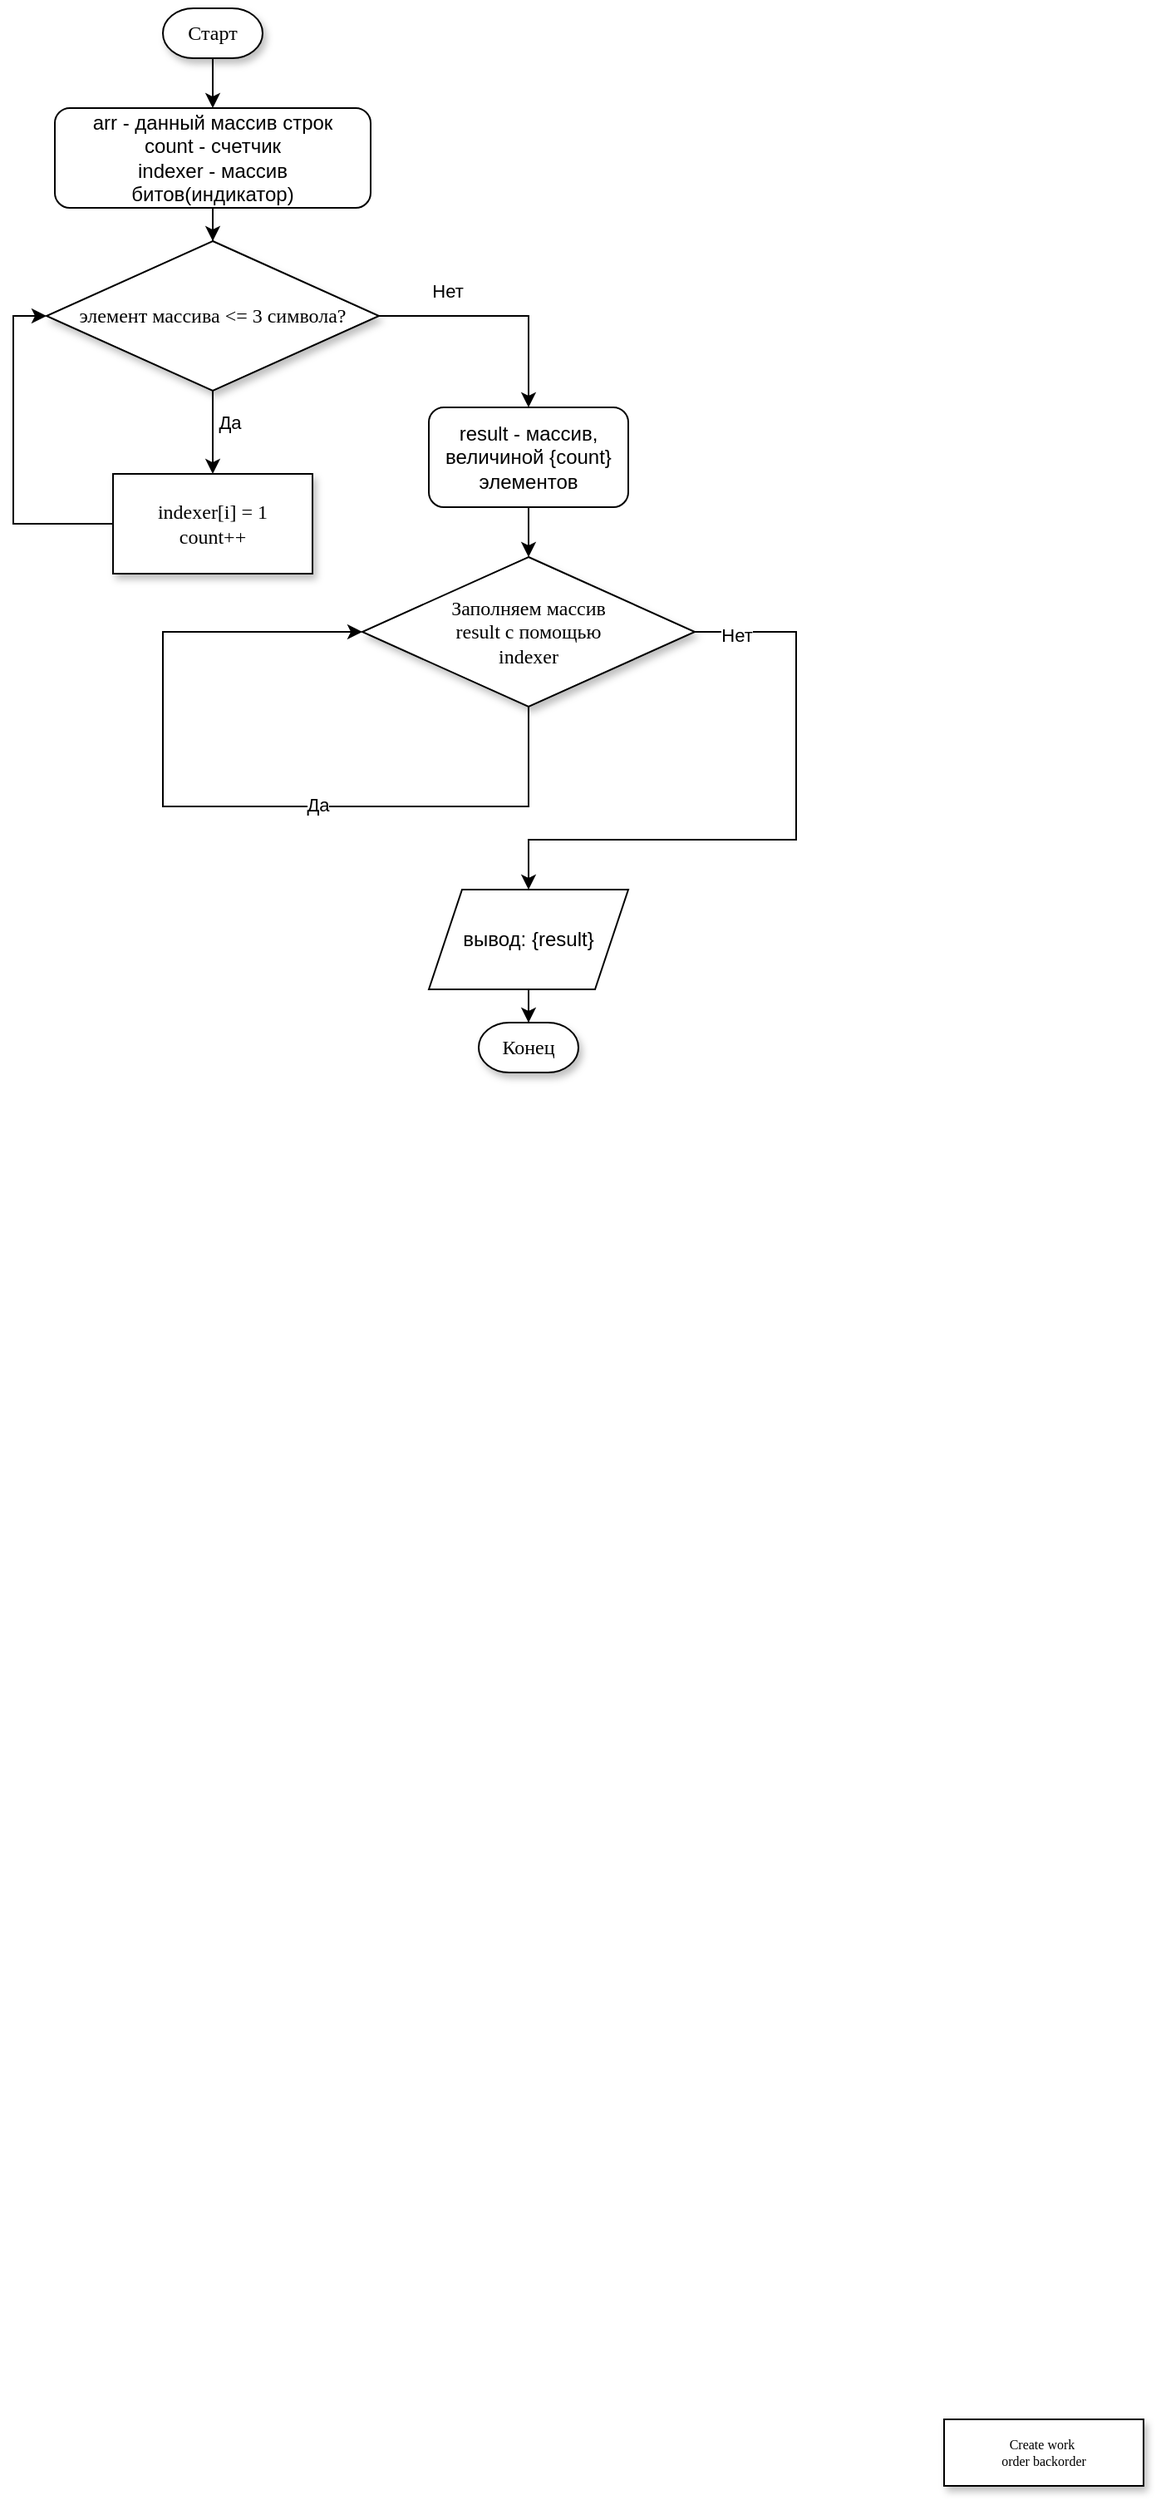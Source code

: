 <mxfile version="23.1.5" type="device">
  <diagram name="Page-1" id="edf60f1a-56cd-e834-aa8a-f176f3a09ee4">
    <mxGraphModel dx="1383" dy="803" grid="1" gridSize="10" guides="1" tooltips="1" connect="1" arrows="1" fold="1" page="1" pageScale="1" pageWidth="1100" pageHeight="850" background="none" math="0" shadow="0">
      <root>
        <mxCell id="0" />
        <mxCell id="1" parent="0" />
        <mxCell id="60e70716793133e9-27" value="Create work&amp;nbsp;&lt;div&gt;order backorder&lt;/div&gt;" style="whiteSpace=wrap;html=1;rounded=0;shadow=1;labelBackgroundColor=none;strokeWidth=1;fontFamily=Verdana;fontSize=8;align=center;" parent="1" vertex="1">
          <mxGeometry x="680" y="1470" width="120" height="40" as="geometry" />
        </mxCell>
        <mxCell id="4LLk1U2p2mITUdQfyqg7-3" value="" style="edgeStyle=orthogonalEdgeStyle;rounded=0;orthogonalLoop=1;jettySize=auto;html=1;" edge="1" parent="1" source="4LLk1U2p2mITUdQfyqg7-1" target="4LLk1U2p2mITUdQfyqg7-2">
          <mxGeometry relative="1" as="geometry" />
        </mxCell>
        <mxCell id="4LLk1U2p2mITUdQfyqg7-1" value="&lt;font style=&quot;font-size: 12px;&quot;&gt;Старт&lt;/font&gt;" style="strokeWidth=1;html=1;shape=mxgraph.flowchart.terminator;whiteSpace=wrap;rounded=0;shadow=1;labelBackgroundColor=none;fontFamily=Verdana;fontSize=8;align=center;" vertex="1" parent="1">
          <mxGeometry x="210" y="20" width="60" height="30" as="geometry" />
        </mxCell>
        <mxCell id="4LLk1U2p2mITUdQfyqg7-5" value="" style="edgeStyle=orthogonalEdgeStyle;rounded=0;orthogonalLoop=1;jettySize=auto;html=1;" edge="1" parent="1" source="4LLk1U2p2mITUdQfyqg7-2" target="4LLk1U2p2mITUdQfyqg7-4">
          <mxGeometry relative="1" as="geometry" />
        </mxCell>
        <mxCell id="4LLk1U2p2mITUdQfyqg7-2" value="arr - данный массив строк&lt;br&gt;count - счетчик&lt;br&gt;indexer - массив битов(индикатор)" style="rounded=1;whiteSpace=wrap;html=1;align=center;" vertex="1" parent="1">
          <mxGeometry x="145" y="80" width="190" height="60" as="geometry" />
        </mxCell>
        <mxCell id="4LLk1U2p2mITUdQfyqg7-6" style="edgeStyle=orthogonalEdgeStyle;rounded=0;orthogonalLoop=1;jettySize=auto;html=1;" edge="1" parent="1" source="4LLk1U2p2mITUdQfyqg7-4">
          <mxGeometry relative="1" as="geometry">
            <mxPoint x="240" y="300" as="targetPoint" />
          </mxGeometry>
        </mxCell>
        <mxCell id="4LLk1U2p2mITUdQfyqg7-14" value="Да" style="edgeLabel;html=1;align=center;verticalAlign=middle;resizable=0;points=[];" vertex="1" connectable="0" parent="4LLk1U2p2mITUdQfyqg7-6">
          <mxGeometry x="-0.275" y="2" relative="1" as="geometry">
            <mxPoint x="8" as="offset" />
          </mxGeometry>
        </mxCell>
        <mxCell id="4LLk1U2p2mITUdQfyqg7-10" style="edgeStyle=orthogonalEdgeStyle;rounded=0;orthogonalLoop=1;jettySize=auto;html=1;" edge="1" parent="1" source="4LLk1U2p2mITUdQfyqg7-4" target="4LLk1U2p2mITUdQfyqg7-16">
          <mxGeometry relative="1" as="geometry">
            <mxPoint x="480" y="260" as="targetPoint" />
          </mxGeometry>
        </mxCell>
        <mxCell id="4LLk1U2p2mITUdQfyqg7-11" value="Нет" style="edgeLabel;html=1;align=center;verticalAlign=middle;resizable=0;points=[];" vertex="1" connectable="0" parent="4LLk1U2p2mITUdQfyqg7-10">
          <mxGeometry x="-0.587" relative="1" as="geometry">
            <mxPoint x="11" y="-15" as="offset" />
          </mxGeometry>
        </mxCell>
        <mxCell id="4LLk1U2p2mITUdQfyqg7-4" value="&lt;font style=&quot;font-size: 12px;&quot;&gt;элемент массива &amp;lt;= 3 символа?&lt;/font&gt;" style="rhombus;whiteSpace=wrap;html=1;rounded=0;shadow=1;labelBackgroundColor=none;strokeWidth=1;fontFamily=Verdana;fontSize=8;align=center;" vertex="1" parent="1">
          <mxGeometry x="140" y="160" width="200" height="90" as="geometry" />
        </mxCell>
        <mxCell id="4LLk1U2p2mITUdQfyqg7-9" style="edgeStyle=orthogonalEdgeStyle;rounded=0;orthogonalLoop=1;jettySize=auto;html=1;entryX=0;entryY=0.5;entryDx=0;entryDy=0;" edge="1" parent="1" source="4LLk1U2p2mITUdQfyqg7-8" target="4LLk1U2p2mITUdQfyqg7-4">
          <mxGeometry relative="1" as="geometry">
            <Array as="points">
              <mxPoint x="120" y="330" />
              <mxPoint x="120" y="205" />
            </Array>
          </mxGeometry>
        </mxCell>
        <mxCell id="4LLk1U2p2mITUdQfyqg7-8" value="&lt;span style=&quot;font-size: 12px;&quot;&gt;indexer[i] = 1&lt;br&gt;count++&lt;br&gt;&lt;/span&gt;" style="rounded=0;whiteSpace=wrap;html=1;shadow=1;labelBackgroundColor=none;strokeWidth=1;fontFamily=Verdana;fontSize=8;align=center;" vertex="1" parent="1">
          <mxGeometry x="180" y="300" width="120" height="60" as="geometry" />
        </mxCell>
        <mxCell id="4LLk1U2p2mITUdQfyqg7-20" value="" style="edgeStyle=orthogonalEdgeStyle;rounded=0;orthogonalLoop=1;jettySize=auto;html=1;" edge="1" parent="1" source="4LLk1U2p2mITUdQfyqg7-16" target="4LLk1U2p2mITUdQfyqg7-19">
          <mxGeometry relative="1" as="geometry" />
        </mxCell>
        <mxCell id="4LLk1U2p2mITUdQfyqg7-16" value="result - массив, величиной {count} элементов" style="rounded=1;whiteSpace=wrap;html=1;" vertex="1" parent="1">
          <mxGeometry x="370" y="260" width="120" height="60" as="geometry" />
        </mxCell>
        <mxCell id="4LLk1U2p2mITUdQfyqg7-26" style="edgeStyle=orthogonalEdgeStyle;rounded=0;orthogonalLoop=1;jettySize=auto;html=1;entryX=0;entryY=0.5;entryDx=0;entryDy=0;" edge="1" parent="1" source="4LLk1U2p2mITUdQfyqg7-19" target="4LLk1U2p2mITUdQfyqg7-19">
          <mxGeometry relative="1" as="geometry">
            <mxPoint x="330" y="560" as="targetPoint" />
            <Array as="points">
              <mxPoint x="430" y="500" />
              <mxPoint x="210" y="500" />
              <mxPoint x="210" y="395" />
            </Array>
          </mxGeometry>
        </mxCell>
        <mxCell id="4LLk1U2p2mITUdQfyqg7-27" value="Да" style="edgeLabel;html=1;align=center;verticalAlign=middle;resizable=0;points=[];" vertex="1" connectable="0" parent="4LLk1U2p2mITUdQfyqg7-26">
          <mxGeometry x="-0.259" y="-1" relative="1" as="geometry">
            <mxPoint as="offset" />
          </mxGeometry>
        </mxCell>
        <mxCell id="4LLk1U2p2mITUdQfyqg7-28" style="edgeStyle=orthogonalEdgeStyle;rounded=0;orthogonalLoop=1;jettySize=auto;html=1;" edge="1" parent="1" source="4LLk1U2p2mITUdQfyqg7-19" target="4LLk1U2p2mITUdQfyqg7-21">
          <mxGeometry relative="1" as="geometry">
            <mxPoint x="500" y="530" as="targetPoint" />
            <Array as="points">
              <mxPoint x="591" y="395" />
              <mxPoint x="591" y="520" />
              <mxPoint x="430" y="520" />
            </Array>
          </mxGeometry>
        </mxCell>
        <mxCell id="4LLk1U2p2mITUdQfyqg7-29" value="Нет" style="edgeLabel;html=1;align=center;verticalAlign=middle;resizable=0;points=[];" vertex="1" connectable="0" parent="4LLk1U2p2mITUdQfyqg7-28">
          <mxGeometry x="-0.867" y="-2" relative="1" as="geometry">
            <mxPoint as="offset" />
          </mxGeometry>
        </mxCell>
        <mxCell id="4LLk1U2p2mITUdQfyqg7-19" value="&lt;font style=&quot;font-size: 12px;&quot;&gt;Заполняем массив &lt;br&gt;result с помощью &lt;br&gt;indexer&lt;br&gt;&lt;/font&gt;" style="rhombus;whiteSpace=wrap;html=1;rounded=0;shadow=1;labelBackgroundColor=none;strokeWidth=1;fontFamily=Verdana;fontSize=8;align=center;" vertex="1" parent="1">
          <mxGeometry x="330" y="350" width="200" height="90" as="geometry" />
        </mxCell>
        <mxCell id="4LLk1U2p2mITUdQfyqg7-24" value="" style="edgeStyle=orthogonalEdgeStyle;rounded=0;orthogonalLoop=1;jettySize=auto;html=1;" edge="1" parent="1" source="4LLk1U2p2mITUdQfyqg7-21" target="4LLk1U2p2mITUdQfyqg7-23">
          <mxGeometry relative="1" as="geometry" />
        </mxCell>
        <mxCell id="4LLk1U2p2mITUdQfyqg7-21" value="вывод: {result}" style="shape=parallelogram;perimeter=parallelogramPerimeter;whiteSpace=wrap;html=1;fixedSize=1;" vertex="1" parent="1">
          <mxGeometry x="370" y="550" width="120" height="60" as="geometry" />
        </mxCell>
        <mxCell id="4LLk1U2p2mITUdQfyqg7-23" value="&lt;font style=&quot;font-size: 12px;&quot;&gt;Конец&lt;br&gt;&lt;/font&gt;" style="strokeWidth=1;html=1;shape=mxgraph.flowchart.terminator;whiteSpace=wrap;rounded=0;shadow=1;labelBackgroundColor=none;fontFamily=Verdana;fontSize=8;align=center;" vertex="1" parent="1">
          <mxGeometry x="400" y="630" width="60" height="30" as="geometry" />
        </mxCell>
      </root>
    </mxGraphModel>
  </diagram>
</mxfile>
